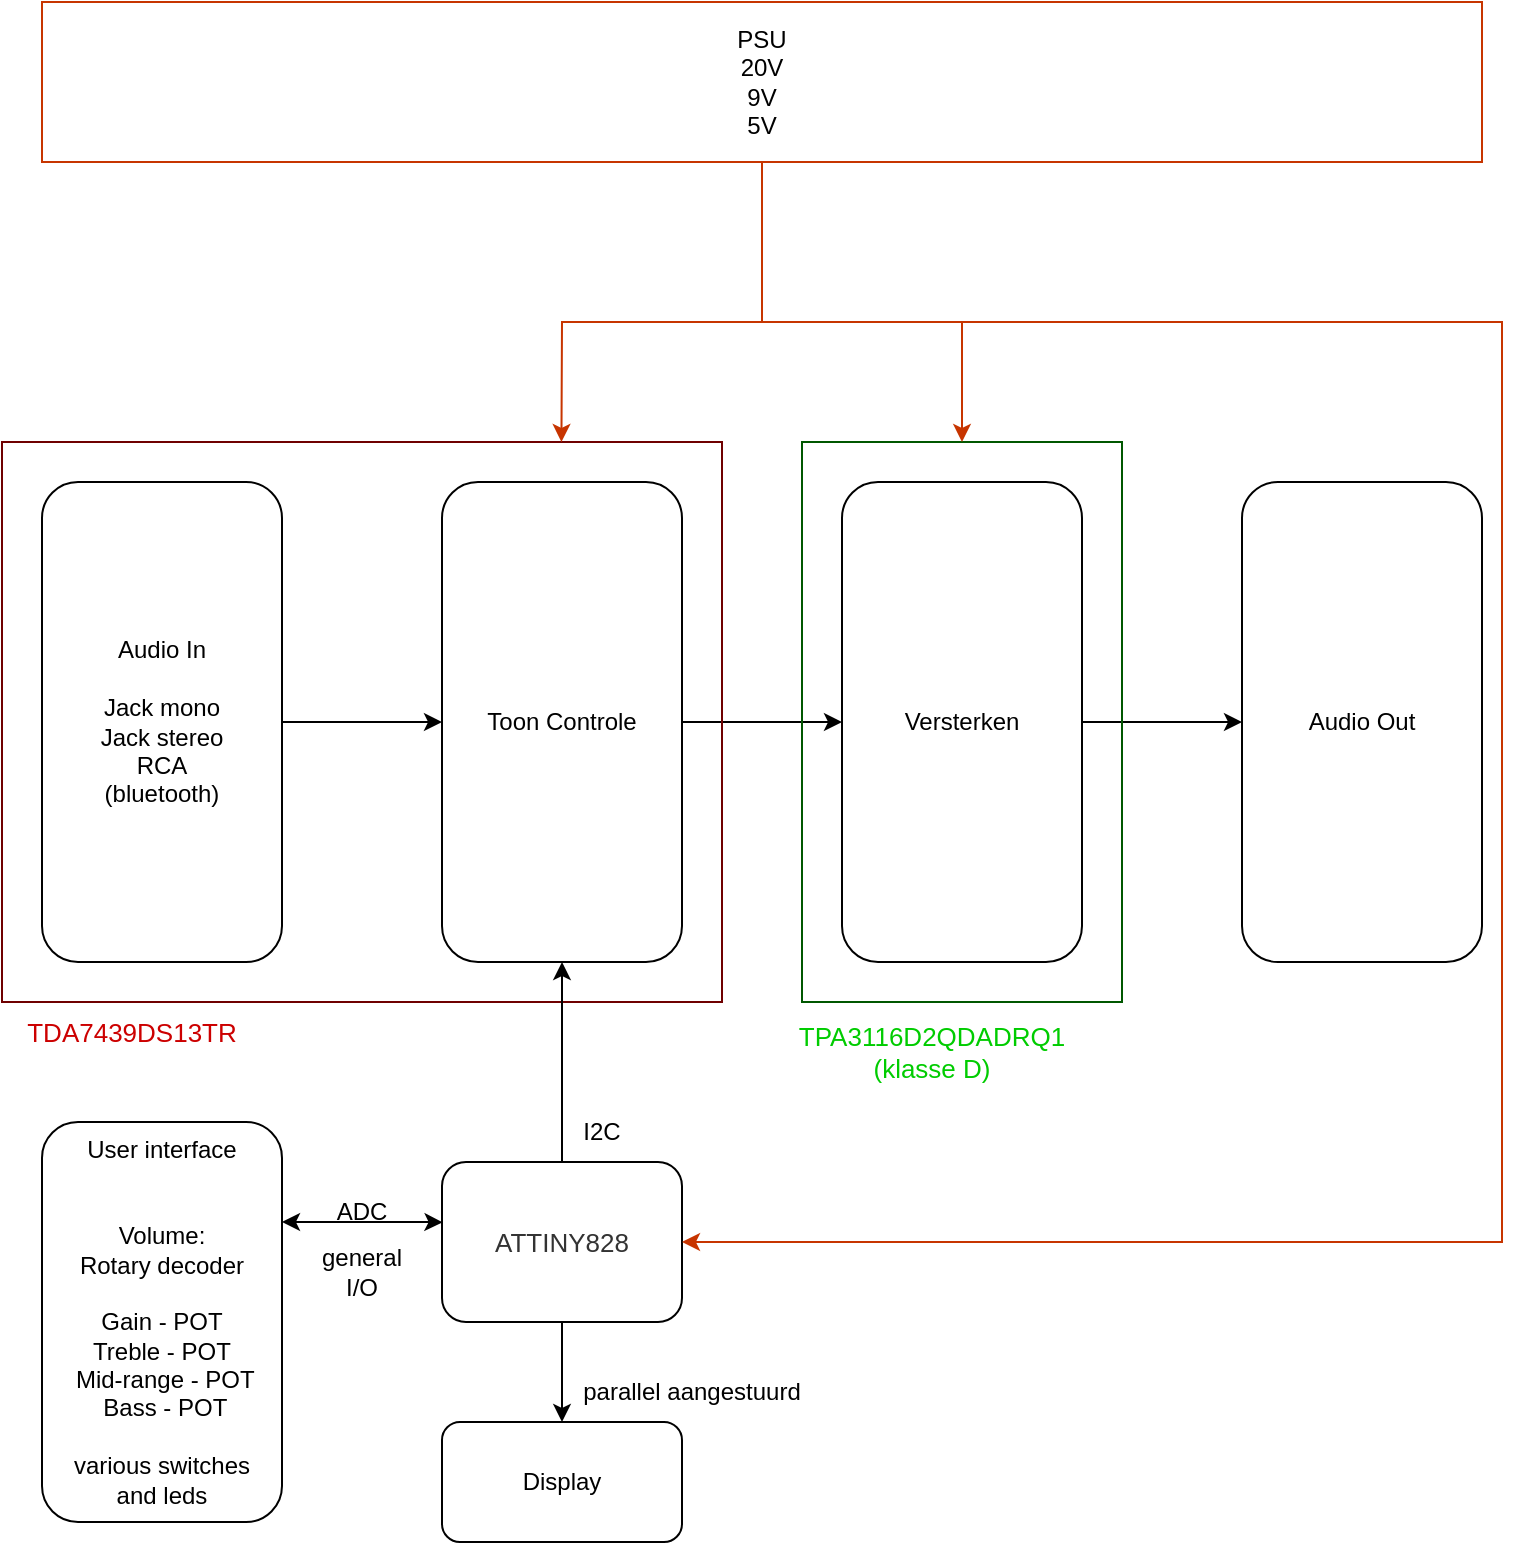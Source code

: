 <mxfile version="21.2.1" type="device">
  <diagram id="C5RBs43oDa-KdzZeNtuy" name="Page-1">
    <mxGraphModel dx="1050" dy="541" grid="1" gridSize="10" guides="1" tooltips="1" connect="1" arrows="1" fold="1" page="1" pageScale="1" pageWidth="827" pageHeight="1169" math="0" shadow="0">
      <root>
        <mxCell id="WIyWlLk6GJQsqaUBKTNV-0" />
        <mxCell id="WIyWlLk6GJQsqaUBKTNV-1" parent="WIyWlLk6GJQsqaUBKTNV-0" />
        <mxCell id="wjnB7LqlIOZ15J7eguzu-0" value="PSU&lt;br&gt;20V&lt;br&gt;9V&lt;br&gt;5V" style="rounded=0;whiteSpace=wrap;html=1;fillColor=none;fontColor=#000000;strokeColor=#C73500;" parent="WIyWlLk6GJQsqaUBKTNV-1" vertex="1">
          <mxGeometry x="80" y="40" width="720" height="80" as="geometry" />
        </mxCell>
        <mxCell id="wjnB7LqlIOZ15J7eguzu-5" value="" style="edgeStyle=orthogonalEdgeStyle;rounded=0;orthogonalLoop=1;jettySize=auto;html=1;" parent="WIyWlLk6GJQsqaUBKTNV-1" source="wjnB7LqlIOZ15J7eguzu-1" target="wjnB7LqlIOZ15J7eguzu-4" edge="1">
          <mxGeometry relative="1" as="geometry" />
        </mxCell>
        <mxCell id="wjnB7LqlIOZ15J7eguzu-1" value="Audio In&lt;br&gt;&lt;br&gt;Jack mono&lt;br&gt;Jack stereo&lt;br&gt;RCA&lt;br&gt;(bluetooth)" style="rounded=1;whiteSpace=wrap;html=1;" parent="WIyWlLk6GJQsqaUBKTNV-1" vertex="1">
          <mxGeometry x="80" y="280" width="120" height="240" as="geometry" />
        </mxCell>
        <mxCell id="wjnB7LqlIOZ15J7eguzu-7" value="" style="edgeStyle=orthogonalEdgeStyle;rounded=0;orthogonalLoop=1;jettySize=auto;html=1;" parent="WIyWlLk6GJQsqaUBKTNV-1" source="wjnB7LqlIOZ15J7eguzu-4" target="wjnB7LqlIOZ15J7eguzu-6" edge="1">
          <mxGeometry relative="1" as="geometry" />
        </mxCell>
        <mxCell id="wjnB7LqlIOZ15J7eguzu-4" value="Toon Controle" style="rounded=1;whiteSpace=wrap;html=1;" parent="WIyWlLk6GJQsqaUBKTNV-1" vertex="1">
          <mxGeometry x="280" y="280" width="120" height="240" as="geometry" />
        </mxCell>
        <mxCell id="wjnB7LqlIOZ15J7eguzu-9" value="" style="edgeStyle=orthogonalEdgeStyle;rounded=0;orthogonalLoop=1;jettySize=auto;html=1;" parent="WIyWlLk6GJQsqaUBKTNV-1" source="wjnB7LqlIOZ15J7eguzu-6" target="wjnB7LqlIOZ15J7eguzu-8" edge="1">
          <mxGeometry relative="1" as="geometry" />
        </mxCell>
        <mxCell id="wjnB7LqlIOZ15J7eguzu-6" value="Versterken" style="rounded=1;whiteSpace=wrap;html=1;" parent="WIyWlLk6GJQsqaUBKTNV-1" vertex="1">
          <mxGeometry x="480" y="280" width="120" height="240" as="geometry" />
        </mxCell>
        <mxCell id="wjnB7LqlIOZ15J7eguzu-8" value="Audio Out" style="rounded=1;whiteSpace=wrap;html=1;" parent="WIyWlLk6GJQsqaUBKTNV-1" vertex="1">
          <mxGeometry x="680" y="280" width="120" height="240" as="geometry" />
        </mxCell>
        <mxCell id="wjnB7LqlIOZ15J7eguzu-10" value="" style="rounded=0;whiteSpace=wrap;html=1;fillColor=none;strokeColor=#6F0000;fontColor=#ffffff;" parent="WIyWlLk6GJQsqaUBKTNV-1" vertex="1">
          <mxGeometry x="60" y="260" width="360" height="280" as="geometry" />
        </mxCell>
        <mxCell id="wjnB7LqlIOZ15J7eguzu-11" value="&lt;span style=&quot;font-family: Arial, Helvetica, sans-serif; font-size: 13px; text-align: start; background-color: rgb(255, 255, 255);&quot;&gt;&lt;font color=&quot;#cc0000&quot;&gt;TDA7439DS13TR&lt;/font&gt;&lt;/span&gt;" style="text;html=1;strokeColor=none;fillColor=none;align=center;verticalAlign=middle;whiteSpace=wrap;rounded=0;" parent="WIyWlLk6GJQsqaUBKTNV-1" vertex="1">
          <mxGeometry x="60" y="540" width="130" height="30" as="geometry" />
        </mxCell>
        <mxCell id="wjnB7LqlIOZ15J7eguzu-13" value="" style="rounded=0;whiteSpace=wrap;html=1;fillColor=none;strokeColor=#005700;fontColor=#ffffff;" parent="WIyWlLk6GJQsqaUBKTNV-1" vertex="1">
          <mxGeometry x="460" y="260" width="160" height="280" as="geometry" />
        </mxCell>
        <mxCell id="wjnB7LqlIOZ15J7eguzu-14" value="&lt;span style=&quot;font-family: Arial, Helvetica, sans-serif; font-size: 13px; text-align: start; background-color: rgb(255, 255, 255);&quot;&gt;&lt;font color=&quot;#00cc00&quot;&gt;TPA3116D2QDADRQ1&lt;br&gt;(klasse D)&lt;br&gt;&lt;/font&gt;&lt;/span&gt;" style="text;html=1;strokeColor=none;fillColor=none;align=center;verticalAlign=middle;whiteSpace=wrap;rounded=0;fontColor=#CC0000;" parent="WIyWlLk6GJQsqaUBKTNV-1" vertex="1">
          <mxGeometry x="440" y="540" width="170" height="50" as="geometry" />
        </mxCell>
        <mxCell id="wjnB7LqlIOZ15J7eguzu-25" value="" style="edgeStyle=orthogonalEdgeStyle;rounded=0;orthogonalLoop=1;jettySize=auto;html=1;fontColor=#000000;exitX=0.5;exitY=1;exitDx=0;exitDy=0;" parent="WIyWlLk6GJQsqaUBKTNV-1" source="wjnB7LqlIOZ15J7eguzu-17" target="wjnB7LqlIOZ15J7eguzu-24" edge="1">
          <mxGeometry relative="1" as="geometry" />
        </mxCell>
        <mxCell id="wjnB7LqlIOZ15J7eguzu-15" value="&lt;font color=&quot;#000000&quot;&gt;User interface&lt;br&gt;&lt;br&gt;&lt;br&gt;&lt;/font&gt;&lt;span style=&quot;color: rgb(0, 0, 0);&quot;&gt;Volume:&lt;br&gt;Rotary decoder&lt;br&gt;&lt;br&gt;&lt;/span&gt;&lt;font color=&quot;#000000&quot;&gt;Gain - POT&lt;br&gt;Treble - POT&lt;br&gt;&amp;nbsp;Mid-range&amp;nbsp;&lt;/font&gt;&lt;span style=&quot;color: rgb(0, 0, 0);&quot;&gt;- POT&lt;/span&gt;&lt;font color=&quot;#000000&quot;&gt;&lt;br&gt;&amp;nbsp;Bass&amp;nbsp;&lt;/font&gt;&lt;span style=&quot;color: rgb(0, 0, 0);&quot;&gt;- POT&lt;/span&gt;&lt;font color=&quot;#000000&quot;&gt;&lt;br&gt;&lt;br&gt;various switches &lt;br&gt;and leds&lt;br&gt;&lt;/font&gt;" style="rounded=1;whiteSpace=wrap;html=1;fontColor=#00CC00;fillColor=none;" parent="WIyWlLk6GJQsqaUBKTNV-1" vertex="1">
          <mxGeometry x="80" y="600" width="120" height="200" as="geometry" />
        </mxCell>
        <mxCell id="wjnB7LqlIOZ15J7eguzu-22" value="" style="edgeStyle=orthogonalEdgeStyle;rounded=0;orthogonalLoop=1;jettySize=auto;html=1;fontColor=#000000;entryX=0.5;entryY=1;entryDx=0;entryDy=0;" parent="WIyWlLk6GJQsqaUBKTNV-1" source="wjnB7LqlIOZ15J7eguzu-17" target="wjnB7LqlIOZ15J7eguzu-4" edge="1">
          <mxGeometry relative="1" as="geometry">
            <mxPoint x="340" y="550" as="targetPoint" />
          </mxGeometry>
        </mxCell>
        <mxCell id="wjnB7LqlIOZ15J7eguzu-17" value="&lt;span style=&quot;color: rgb(51, 51, 51); font-family: Arial, Helvetica, sans-serif; font-size: 13px; text-align: start; background-color: rgb(255, 255, 255);&quot;&gt;ATTINY828&lt;br&gt;&lt;/span&gt;" style="rounded=1;whiteSpace=wrap;html=1;fontColor=#00CC00;fillColor=none;" parent="WIyWlLk6GJQsqaUBKTNV-1" vertex="1">
          <mxGeometry x="280" y="620" width="120" height="80" as="geometry" />
        </mxCell>
        <mxCell id="wjnB7LqlIOZ15J7eguzu-19" value="ADC" style="text;html=1;strokeColor=none;fillColor=none;align=center;verticalAlign=middle;whiteSpace=wrap;rounded=0;fontColor=#000000;" parent="WIyWlLk6GJQsqaUBKTNV-1" vertex="1">
          <mxGeometry x="210" y="630" width="60" height="30" as="geometry" />
        </mxCell>
        <mxCell id="wjnB7LqlIOZ15J7eguzu-23" value="I2C" style="text;html=1;strokeColor=none;fillColor=none;align=center;verticalAlign=middle;whiteSpace=wrap;rounded=0;fontColor=#000000;" parent="WIyWlLk6GJQsqaUBKTNV-1" vertex="1">
          <mxGeometry x="330" y="590" width="60" height="30" as="geometry" />
        </mxCell>
        <mxCell id="wjnB7LqlIOZ15J7eguzu-24" value="&lt;font color=&quot;#000000&quot;&gt;Display&lt;/font&gt;" style="whiteSpace=wrap;html=1;fillColor=none;fontColor=#00CC00;rounded=1;" parent="WIyWlLk6GJQsqaUBKTNV-1" vertex="1">
          <mxGeometry x="280" y="750" width="120" height="60" as="geometry" />
        </mxCell>
        <mxCell id="wjnB7LqlIOZ15J7eguzu-30" value="" style="endArrow=classic;html=1;rounded=0;fontColor=#000000;exitX=0.5;exitY=1;exitDx=0;exitDy=0;entryX=0.5;entryY=0;entryDx=0;entryDy=0;fillColor=#fa6800;strokeColor=#C73500;" parent="WIyWlLk6GJQsqaUBKTNV-1" source="wjnB7LqlIOZ15J7eguzu-0" target="wjnB7LqlIOZ15J7eguzu-13" edge="1">
          <mxGeometry width="50" height="50" relative="1" as="geometry">
            <mxPoint x="460" y="300" as="sourcePoint" />
            <mxPoint x="510" y="250" as="targetPoint" />
            <Array as="points">
              <mxPoint x="440" y="200" />
              <mxPoint x="540" y="200" />
            </Array>
          </mxGeometry>
        </mxCell>
        <mxCell id="wjnB7LqlIOZ15J7eguzu-31" value="" style="endArrow=classic;html=1;rounded=0;fontColor=#000000;entryX=0.777;entryY=0;entryDx=0;entryDy=0;entryPerimeter=0;fillColor=#fa6800;strokeColor=#C73500;" parent="WIyWlLk6GJQsqaUBKTNV-1" target="wjnB7LqlIOZ15J7eguzu-10" edge="1">
          <mxGeometry width="50" height="50" relative="1" as="geometry">
            <mxPoint x="440" y="200" as="sourcePoint" />
            <mxPoint x="510" y="250" as="targetPoint" />
            <Array as="points">
              <mxPoint x="340" y="200" />
            </Array>
          </mxGeometry>
        </mxCell>
        <mxCell id="wjnB7LqlIOZ15J7eguzu-32" value="" style="endArrow=classic;html=1;rounded=0;fontColor=#000000;entryX=1;entryY=0.5;entryDx=0;entryDy=0;fillColor=#fa6800;strokeColor=#C73500;" parent="WIyWlLk6GJQsqaUBKTNV-1" target="wjnB7LqlIOZ15J7eguzu-17" edge="1">
          <mxGeometry width="50" height="50" relative="1" as="geometry">
            <mxPoint x="540" y="200" as="sourcePoint" />
            <mxPoint x="400" y="160" as="targetPoint" />
            <Array as="points">
              <mxPoint x="810" y="200" />
              <mxPoint x="810" y="660" />
            </Array>
          </mxGeometry>
        </mxCell>
        <mxCell id="LhNPrQ8mGIUaafcLL1y6-0" value="parallel aangestuurd" style="text;html=1;strokeColor=none;fillColor=none;align=center;verticalAlign=middle;whiteSpace=wrap;rounded=0;fontColor=#000000;" parent="WIyWlLk6GJQsqaUBKTNV-1" vertex="1">
          <mxGeometry x="330" y="720" width="150" height="30" as="geometry" />
        </mxCell>
        <mxCell id="Fv4fJ5fGjSkat43dneiL-0" value="general I/O" style="text;html=1;strokeColor=none;fillColor=none;align=center;verticalAlign=middle;whiteSpace=wrap;rounded=0;fontColor=#000000;" parent="WIyWlLk6GJQsqaUBKTNV-1" vertex="1">
          <mxGeometry x="210" y="660" width="60" height="30" as="geometry" />
        </mxCell>
        <mxCell id="Fv4fJ5fGjSkat43dneiL-1" value="" style="endArrow=classic;startArrow=classic;html=1;rounded=0;exitX=1;exitY=0.25;exitDx=0;exitDy=0;entryX=0.002;entryY=0.377;entryDx=0;entryDy=0;entryPerimeter=0;" parent="WIyWlLk6GJQsqaUBKTNV-1" source="wjnB7LqlIOZ15J7eguzu-15" target="wjnB7LqlIOZ15J7eguzu-17" edge="1">
          <mxGeometry width="50" height="50" relative="1" as="geometry">
            <mxPoint x="220" y="690" as="sourcePoint" />
            <mxPoint x="270" y="640" as="targetPoint" />
            <Array as="points">
              <mxPoint x="270" y="650" />
            </Array>
          </mxGeometry>
        </mxCell>
      </root>
    </mxGraphModel>
  </diagram>
</mxfile>
